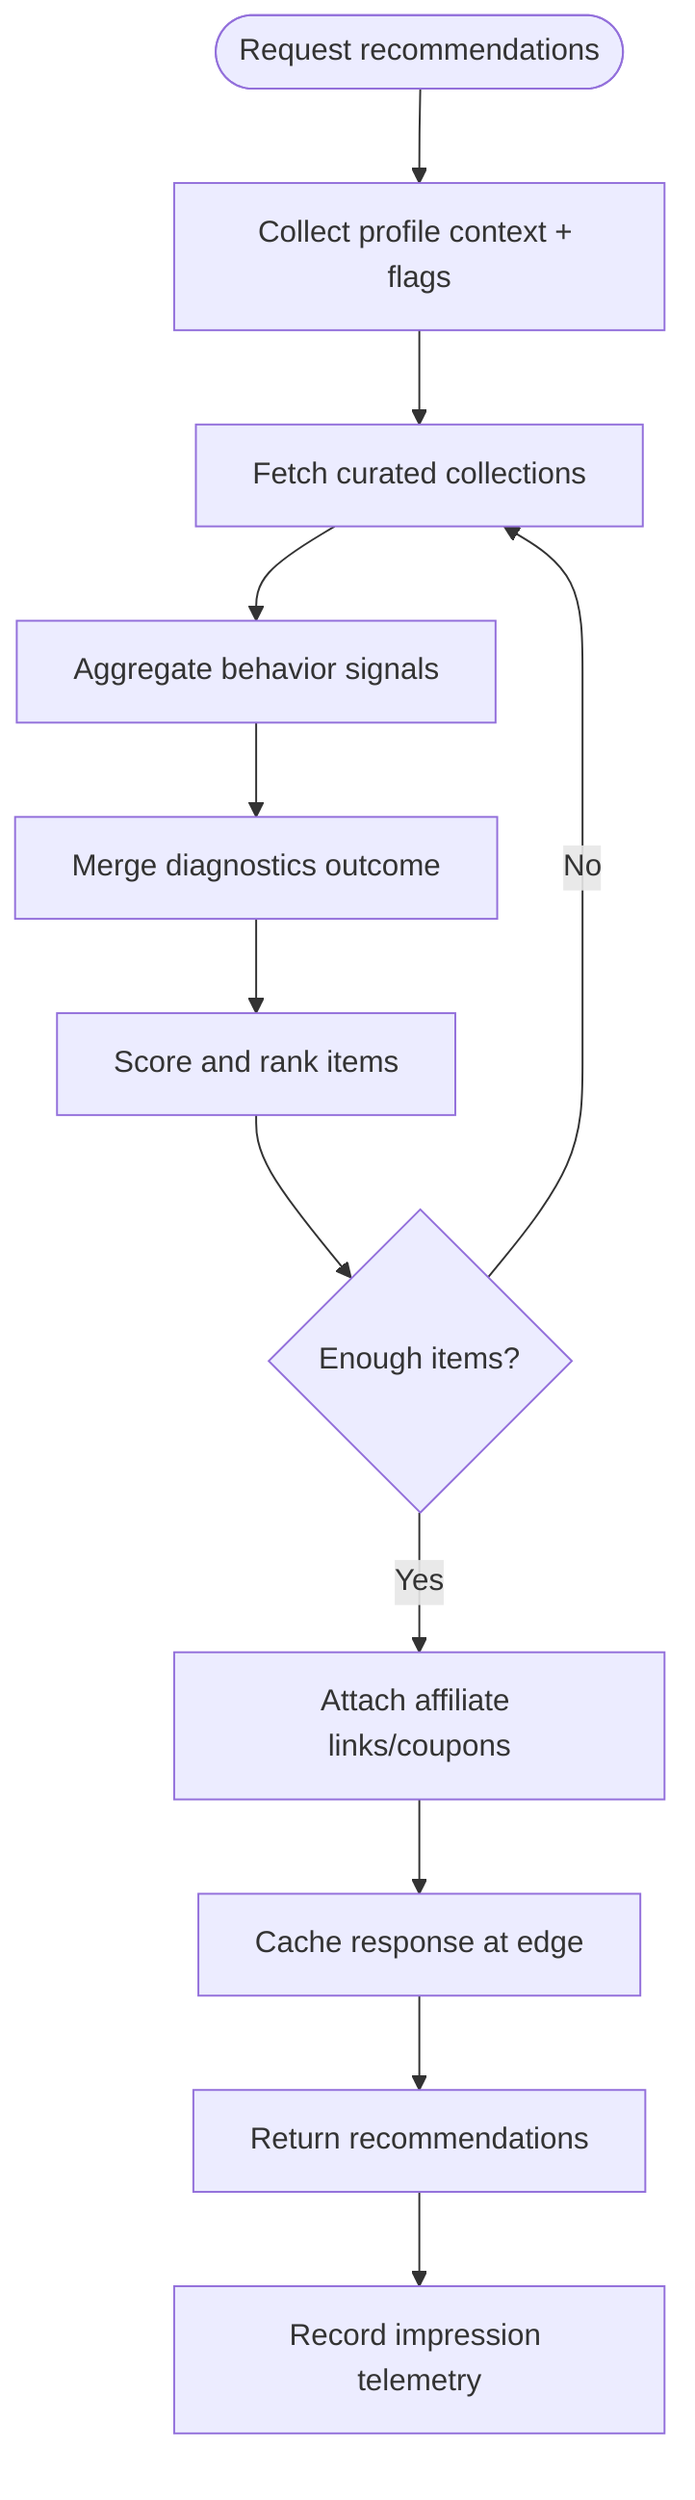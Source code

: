 flowchart TD
    start([Request recommendations])
    gather[Collect profile context + flags]
    fetchCollections[Fetch curated collections]
    aggregate[Aggregate behavior signals]
    personalize[Merge diagnostics outcome]
    score[Score and rank items]
    fallback{Enough items?}
    enrich[Attach affiliate links/coupons]
    cache[Cache response at edge]
    respond[Return recommendations]
    record[Record impression telemetry]
    start --> gather --> fetchCollections --> aggregate --> personalize --> score --> fallback
    fallback -->|Yes| enrich --> cache --> respond --> record
    fallback -->|No| fetchCollections